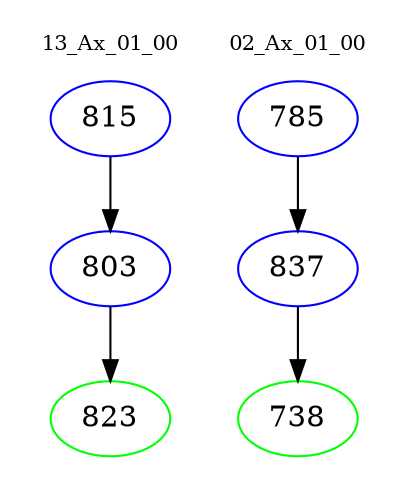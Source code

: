 digraph{
subgraph cluster_0 {
color = white
label = "13_Ax_01_00";
fontsize=10;
T0_815 [label="815", color="blue"]
T0_815 -> T0_803 [color="black"]
T0_803 [label="803", color="blue"]
T0_803 -> T0_823 [color="black"]
T0_823 [label="823", color="green"]
}
subgraph cluster_1 {
color = white
label = "02_Ax_01_00";
fontsize=10;
T1_785 [label="785", color="blue"]
T1_785 -> T1_837 [color="black"]
T1_837 [label="837", color="blue"]
T1_837 -> T1_738 [color="black"]
T1_738 [label="738", color="green"]
}
}
